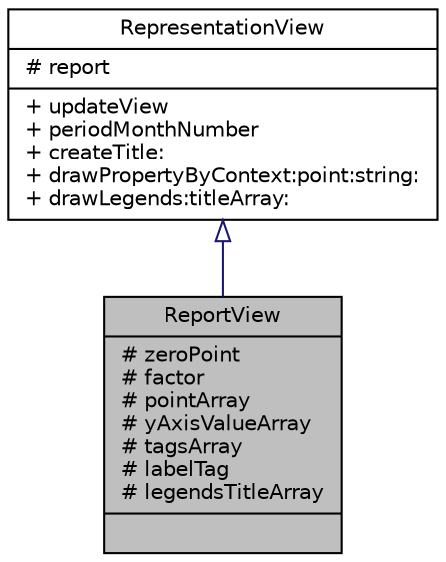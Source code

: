 digraph G
{
  edge [fontname="Helvetica",fontsize="10",labelfontname="Helvetica",labelfontsize="10"];
  node [fontname="Helvetica",fontsize="10",shape=record];
  Node1 [label="{ReportView\n|# zeroPoint\l# factor\l# pointArray\l# yAxisValueArray\l# tagsArray\l# labelTag\l# legendsTitleArray\l|}",height=0.2,width=0.4,color="black", fillcolor="grey75", style="filled" fontcolor="black"];
  Node2 -> Node1 [dir=back,color="midnightblue",fontsize="10",style="solid",arrowtail="empty",fontname="Helvetica"];
  Node2 [label="{RepresentationView\n|# report\l|+ updateView\l+ periodMonthNumber\l+ createTitle:\l+ drawPropertyByContext:point:string:\l+ drawLegends:titleArray:\l}",height=0.2,width=0.4,color="black", fillcolor="white", style="filled",URL="$interface_representation_view.html",tooltip="Parent class for representation views."];
}
